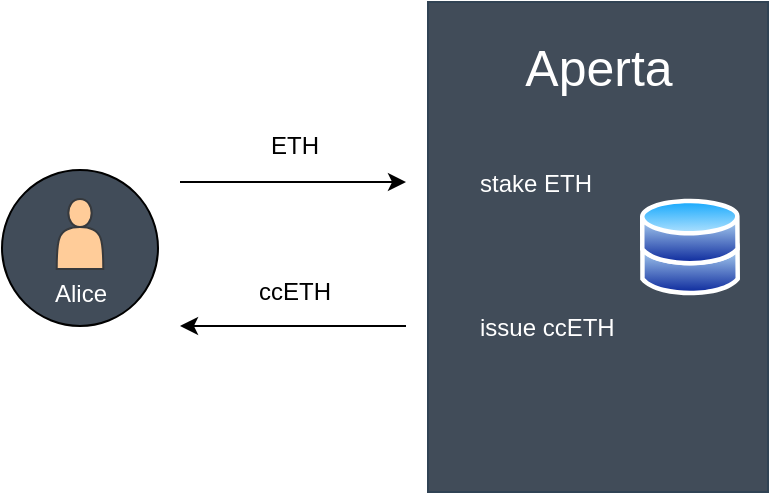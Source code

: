 <mxfile version="20.8.23" type="github" pages="2">
  <diagram name="cc (n) token" id="JvDzSgPygLWXZZ9vSR6P">
    <mxGraphModel dx="1434" dy="807" grid="0" gridSize="10" guides="1" tooltips="1" connect="1" arrows="1" fold="1" page="1" pageScale="1" pageWidth="1500" pageHeight="800" math="0" shadow="0">
      <root>
        <mxCell id="0" />
        <mxCell id="1" parent="0" />
        <mxCell id="b1T_WZOw3gfvqrOd4QlI-1" value="" style="group" vertex="1" connectable="0" parent="1">
          <mxGeometry x="414" y="292" width="383" height="245" as="geometry" />
        </mxCell>
        <mxCell id="5oJiJIDe_rZSl5cIz4C3-2" value="" style="rounded=0;whiteSpace=wrap;html=1;fillColor=#414C59;fontColor=#ffffff;strokeColor=#314354;" vertex="1" parent="b1T_WZOw3gfvqrOd4QlI-1">
          <mxGeometry x="213" width="170" height="245" as="geometry" />
        </mxCell>
        <mxCell id="5oJiJIDe_rZSl5cIz4C3-7" value="&lt;" style="group" vertex="1" connectable="0" parent="b1T_WZOw3gfvqrOd4QlI-1">
          <mxGeometry y="84" width="78" height="78" as="geometry" />
        </mxCell>
        <mxCell id="5oJiJIDe_rZSl5cIz4C3-5" value="" style="ellipse;whiteSpace=wrap;html=1;aspect=fixed;fillColor=#414C59;" vertex="1" parent="5oJiJIDe_rZSl5cIz4C3-7">
          <mxGeometry width="78" height="78" as="geometry" />
        </mxCell>
        <mxCell id="5oJiJIDe_rZSl5cIz4C3-8" value="" style="group" vertex="1" connectable="0" parent="5oJiJIDe_rZSl5cIz4C3-7">
          <mxGeometry x="16.998" y="14.552" width="44" height="60.926" as="geometry" />
        </mxCell>
        <mxCell id="5oJiJIDe_rZSl5cIz4C3-4" value="" style="shape=actor;whiteSpace=wrap;html=1;fillColor=#ffcc99;strokeColor=#36393d;" vertex="1" parent="5oJiJIDe_rZSl5cIz4C3-8">
          <mxGeometry x="10.36" width="23.284" height="34.925" as="geometry" />
        </mxCell>
        <mxCell id="5oJiJIDe_rZSl5cIz4C3-6" value="&lt;font color=&quot;#ffffff&quot;&gt;Alice&lt;/font&gt;" style="text;html=1;align=center;verticalAlign=middle;resizable=0;points=[];autosize=1;strokeColor=none;fillColor=none;" vertex="1" parent="5oJiJIDe_rZSl5cIz4C3-8">
          <mxGeometry y="34.926" width="44" height="26" as="geometry" />
        </mxCell>
        <mxCell id="5oJiJIDe_rZSl5cIz4C3-9" value="&lt;font style=&quot;font-size: 25px;&quot;&gt;Aperta&lt;/font&gt;" style="text;html=1;align=center;verticalAlign=middle;resizable=0;points=[];autosize=1;strokeColor=none;fillColor=none;fontColor=#FFFFFF;" vertex="1" parent="b1T_WZOw3gfvqrOd4QlI-1">
          <mxGeometry x="252" y="11" width="92" height="42" as="geometry" />
        </mxCell>
        <mxCell id="5oJiJIDe_rZSl5cIz4C3-10" value="" style="endArrow=classic;html=1;rounded=0;fontSize=25;fontColor=#FFFFFF;" edge="1" parent="b1T_WZOw3gfvqrOd4QlI-1">
          <mxGeometry width="50" height="50" relative="1" as="geometry">
            <mxPoint x="89" y="90" as="sourcePoint" />
            <mxPoint x="202" y="90" as="targetPoint" />
          </mxGeometry>
        </mxCell>
        <mxCell id="5oJiJIDe_rZSl5cIz4C3-11" value="" style="endArrow=classic;html=1;rounded=0;fontSize=25;fontColor=#FFFFFF;" edge="1" parent="b1T_WZOw3gfvqrOd4QlI-1">
          <mxGeometry width="50" height="50" relative="1" as="geometry">
            <mxPoint x="202" y="162" as="sourcePoint" />
            <mxPoint x="89" y="162" as="targetPoint" />
          </mxGeometry>
        </mxCell>
        <mxCell id="5oJiJIDe_rZSl5cIz4C3-12" value="&lt;font style=&quot;font-size: 12px;&quot; color=&quot;#000000&quot;&gt;ETH&lt;/font&gt;" style="text;html=1;align=center;verticalAlign=middle;resizable=0;points=[];autosize=1;strokeColor=none;fillColor=none;fontSize=25;fontColor=#FFFFFF;" vertex="1" parent="b1T_WZOw3gfvqrOd4QlI-1">
          <mxGeometry x="125" y="45" width="42" height="42" as="geometry" />
        </mxCell>
        <mxCell id="5oJiJIDe_rZSl5cIz4C3-15" value="&lt;font style=&quot;font-size: 12px;&quot; color=&quot;#000000&quot;&gt;ccETH&lt;/font&gt;" style="text;html=1;align=center;verticalAlign=middle;resizable=0;points=[];autosize=1;strokeColor=none;fillColor=none;fontSize=25;fontColor=#FFFFFF;" vertex="1" parent="b1T_WZOw3gfvqrOd4QlI-1">
          <mxGeometry x="119" y="118" width="54" height="42" as="geometry" />
        </mxCell>
        <mxCell id="5oJiJIDe_rZSl5cIz4C3-16" value="&lt;span style=&quot;color: rgb(255, 255, 255); background-color: initial;&quot;&gt;stake ETH&lt;br&gt;&lt;br&gt;&lt;br&gt;&lt;br&gt;&lt;/span&gt;&lt;br&gt;&lt;span style=&quot;color: rgb(255, 255, 255); background-color: initial;&quot;&gt;issue ccETH&amp;nbsp;&lt;/span&gt;" style="text;html=1;align=left;verticalAlign=middle;resizable=0;points=[];autosize=1;strokeColor=none;fillColor=none;fontSize=12;fontColor=#000000;" vertex="1" parent="b1T_WZOw3gfvqrOd4QlI-1">
          <mxGeometry x="237" y="78" width="89" height="98" as="geometry" />
        </mxCell>
        <mxCell id="5oJiJIDe_rZSl5cIz4C3-17" value="" style="aspect=fixed;perimeter=ellipsePerimeter;html=1;align=center;shadow=0;dashed=0;spacingTop=3;image;image=img/lib/active_directory/databases.svg;fontSize=12;fontColor=#FFFFFF;fillColor=#414C59;" vertex="1" parent="b1T_WZOw3gfvqrOd4QlI-1">
          <mxGeometry x="319" y="98" width="50" height="49" as="geometry" />
        </mxCell>
      </root>
    </mxGraphModel>
  </diagram>
  <diagram id="KQE53FJb_F07qZYB-dmU" name="ft (n) token">
    <mxGraphModel dx="1434" dy="807" grid="0" gridSize="10" guides="1" tooltips="1" connect="1" arrows="1" fold="1" page="1" pageScale="1" pageWidth="1500" pageHeight="800" math="0" shadow="0">
      <root>
        <mxCell id="0" />
        <mxCell id="1" parent="0" />
        <mxCell id="IOonDxJ0ennn_Q649X1q-3" value="&lt;" style="group" vertex="1" connectable="0" parent="1">
          <mxGeometry x="414" y="376" width="78" height="78" as="geometry" />
        </mxCell>
        <mxCell id="IOonDxJ0ennn_Q649X1q-4" value="" style="ellipse;whiteSpace=wrap;html=1;aspect=fixed;fillColor=#414C59;" vertex="1" parent="IOonDxJ0ennn_Q649X1q-3">
          <mxGeometry width="78" height="78" as="geometry" />
        </mxCell>
        <mxCell id="IOonDxJ0ennn_Q649X1q-5" value="" style="group" vertex="1" connectable="0" parent="IOonDxJ0ennn_Q649X1q-3">
          <mxGeometry x="16.998" y="14.552" width="44" height="60.926" as="geometry" />
        </mxCell>
        <mxCell id="IOonDxJ0ennn_Q649X1q-6" value="" style="shape=actor;whiteSpace=wrap;html=1;fillColor=#ffcc99;strokeColor=#36393d;" vertex="1" parent="IOonDxJ0ennn_Q649X1q-5">
          <mxGeometry x="10.36" width="23.284" height="34.925" as="geometry" />
        </mxCell>
        <mxCell id="IOonDxJ0ennn_Q649X1q-7" value="&lt;font color=&quot;#ffffff&quot;&gt;Alice&lt;/font&gt;" style="text;html=1;align=center;verticalAlign=middle;resizable=0;points=[];autosize=1;strokeColor=none;fillColor=none;" vertex="1" parent="IOonDxJ0ennn_Q649X1q-5">
          <mxGeometry y="34.926" width="44" height="26" as="geometry" />
        </mxCell>
        <mxCell id="IOonDxJ0ennn_Q649X1q-9" value="" style="endArrow=classic;html=1;rounded=0;fontSize=25;fontColor=#FFFFFF;" edge="1" parent="1">
          <mxGeometry width="50" height="50" relative="1" as="geometry">
            <mxPoint x="474" y="376" as="sourcePoint" />
            <mxPoint x="614" y="264" as="targetPoint" />
          </mxGeometry>
        </mxCell>
        <mxCell id="IOonDxJ0ennn_Q649X1q-10" value="" style="endArrow=classic;html=1;rounded=0;fontSize=25;fontColor=#FFFFFF;" edge="1" parent="1">
          <mxGeometry width="50" height="50" relative="1" as="geometry">
            <mxPoint x="610" y="300" as="sourcePoint" />
            <mxPoint x="494" y="395" as="targetPoint" />
          </mxGeometry>
        </mxCell>
        <mxCell id="IOonDxJ0ennn_Q649X1q-11" value="&lt;font style=&quot;font-size: 12px;&quot; color=&quot;#000000&quot;&gt;ETH&lt;/font&gt;" style="text;html=1;align=center;verticalAlign=middle;resizable=0;points=[];autosize=1;strokeColor=none;fillColor=none;fontSize=25;fontColor=#FFFFFF;rotation=-40;" vertex="1" parent="1">
          <mxGeometry x="498" y="287" width="42" height="42" as="geometry" />
        </mxCell>
        <mxCell id="IOonDxJ0ennn_Q649X1q-12" value="&lt;font style=&quot;font-size: 12px;&quot; color=&quot;#000000&quot;&gt;ccETH&lt;/font&gt;" style="text;html=1;align=center;verticalAlign=middle;resizable=0;points=[];autosize=1;strokeColor=none;fillColor=none;fontSize=25;fontColor=#FFFFFF;rotation=-40;" vertex="1" parent="1">
          <mxGeometry x="537" y="347" width="54" height="42" as="geometry" />
        </mxCell>
        <mxCell id="YBtsQgrE5UWfzWZEBElf-1" value="" style="group" vertex="1" connectable="0" parent="1">
          <mxGeometry x="619" y="203" width="120" height="159" as="geometry" />
        </mxCell>
        <mxCell id="IOonDxJ0ennn_Q649X1q-2" value="" style="rounded=0;whiteSpace=wrap;html=1;fillColor=#414C59;fontColor=#ffffff;strokeColor=#314354;" vertex="1" parent="YBtsQgrE5UWfzWZEBElf-1">
          <mxGeometry width="120.0" height="159" as="geometry" />
        </mxCell>
        <mxCell id="IOonDxJ0ennn_Q649X1q-8" value="&lt;font style=&quot;font-size: 25px;&quot;&gt;Aperta&lt;/font&gt;" style="text;html=1;align=center;verticalAlign=middle;resizable=0;points=[];autosize=1;strokeColor=none;fillColor=none;fontColor=#FFFFFF;" vertex="1" parent="YBtsQgrE5UWfzWZEBElf-1">
          <mxGeometry x="15.439" y="4.999" width="92" height="42" as="geometry" />
        </mxCell>
        <mxCell id="IOonDxJ0ennn_Q649X1q-13" value="&lt;span style=&quot;color: rgb(255, 255, 255); background-color: initial;&quot;&gt;stake ETH&lt;br&gt;&lt;br&gt;&lt;/span&gt;&lt;br&gt;&lt;span style=&quot;color: rgb(255, 255, 255); background-color: initial;&quot;&gt;issue ccETH&amp;nbsp;&lt;/span&gt;" style="text;html=1;align=left;verticalAlign=middle;resizable=0;points=[];autosize=1;strokeColor=none;fillColor=none;fontSize=12;fontColor=#000000;" vertex="1" parent="YBtsQgrE5UWfzWZEBElf-1">
          <mxGeometry x="16.941" y="64.62" width="89" height="70" as="geometry" />
        </mxCell>
        <mxCell id="IOonDxJ0ennn_Q649X1q-14" value="" style="aspect=fixed;perimeter=ellipsePerimeter;html=1;align=center;shadow=0;dashed=0;spacingTop=3;image;image=img/lib/active_directory/databases.svg;fontSize=12;fontColor=#FFFFFF;fillColor=#414C59;" vertex="1" parent="YBtsQgrE5UWfzWZEBElf-1">
          <mxGeometry x="84.004" y="80" width="30.12" height="29.517" as="geometry" />
        </mxCell>
        <mxCell id="YBtsQgrE5UWfzWZEBElf-2" value="&amp;nbsp; &lt;b&gt;claim yield&lt;/b&gt;:&lt;br&gt;&lt;br&gt;&lt;span style=&quot;white-space: pre;&quot;&gt;	&lt;/span&gt;- ccETH balance&lt;br&gt;&lt;br&gt;&lt;span style=&quot;white-space: pre;&quot;&gt;	&lt;/span&gt;- staking duration" style="rounded=0;whiteSpace=wrap;html=1;fontSize=12;fontColor=#FFFFFF;fillColor=#414C59;align=left;" vertex="1" parent="1">
          <mxGeometry x="606" y="503" width="138" height="88" as="geometry" />
        </mxCell>
        <mxCell id="YBtsQgrE5UWfzWZEBElf-3" value="" style="endArrow=classic;html=1;rounded=0;fontSize=25;fontColor=#FFFFFF;" edge="1" parent="1">
          <mxGeometry width="50" height="50" relative="1" as="geometry">
            <mxPoint x="480" y="449" as="sourcePoint" />
            <mxPoint x="603" y="534" as="targetPoint" />
          </mxGeometry>
        </mxCell>
        <mxCell id="YBtsQgrE5UWfzWZEBElf-4" value="" style="endArrow=classic;html=1;rounded=0;fontSize=25;fontColor=#FFFFFF;" edge="1" parent="1">
          <mxGeometry width="50" height="50" relative="1" as="geometry">
            <mxPoint x="600" y="556" as="sourcePoint" />
            <mxPoint x="459" y="459" as="targetPoint" />
          </mxGeometry>
        </mxCell>
        <mxCell id="YBtsQgrE5UWfzWZEBElf-5" value="&lt;font color=&quot;#000000&quot;&gt;Claim the Yield&lt;/font&gt;" style="text;html=1;align=center;verticalAlign=middle;resizable=0;points=[];autosize=1;strokeColor=none;fillColor=none;fontSize=12;fontColor=#FFFFFF;rotation=35;" vertex="1" parent="1">
          <mxGeometry x="501" y="457" width="98" height="26" as="geometry" />
        </mxCell>
        <mxCell id="YBtsQgrE5UWfzWZEBElf-6" value="&lt;font style=&quot;font-size: 12px;&quot; color=&quot;#000000&quot;&gt;ftETH&lt;/font&gt;" style="text;html=1;align=center;verticalAlign=middle;resizable=0;points=[];autosize=1;strokeColor=none;fillColor=none;fontSize=25;fontColor=#FFFFFF;rotation=35;" vertex="1" parent="1">
          <mxGeometry x="488" y="490" width="49" height="42" as="geometry" />
        </mxCell>
        <mxCell id="YBtsQgrE5UWfzWZEBElf-8" value="&amp;nbsp; redeem&lt;b&gt;&amp;nbsp;ft ETH&lt;/b&gt;:" style="rounded=0;whiteSpace=wrap;html=1;fontSize=12;fontColor=#FFFFFF;fillColor=#414C59;align=left;" vertex="1" parent="1">
          <mxGeometry x="202" y="390.5" width="104" height="49" as="geometry" />
        </mxCell>
        <mxCell id="YBtsQgrE5UWfzWZEBElf-9" value="" style="endArrow=classic;html=1;rounded=0;fontSize=25;fontColor=#FFFFFF;" edge="1" parent="1">
          <mxGeometry width="50" height="50" relative="1" as="geometry">
            <mxPoint x="311" y="434" as="sourcePoint" />
            <mxPoint x="410" y="434" as="targetPoint" />
          </mxGeometry>
        </mxCell>
        <mxCell id="YBtsQgrE5UWfzWZEBElf-10" value="" style="endArrow=classic;html=1;rounded=0;fontSize=25;fontColor=#FFFFFF;" edge="1" parent="1">
          <mxGeometry width="50" height="50" relative="1" as="geometry">
            <mxPoint x="411" y="402" as="sourcePoint" />
            <mxPoint x="312" y="402" as="targetPoint" />
          </mxGeometry>
        </mxCell>
        <mxCell id="YBtsQgrE5UWfzWZEBElf-11" value="&lt;font style=&quot;font-size: 12px;&quot; color=&quot;#000000&quot;&gt;ftETH&lt;/font&gt;" style="text;html=1;align=center;verticalAlign=middle;resizable=0;points=[];autosize=1;strokeColor=none;fillColor=none;fontSize=25;fontColor=#FFFFFF;rotation=0;" vertex="1" parent="1">
          <mxGeometry x="338" y="362" width="49" height="42" as="geometry" />
        </mxCell>
        <mxCell id="YBtsQgrE5UWfzWZEBElf-12" value="&lt;font style=&quot;font-size: 12px;&quot; color=&quot;#000000&quot;&gt;ccETH&lt;/font&gt;" style="text;html=1;align=center;verticalAlign=middle;resizable=0;points=[];autosize=1;strokeColor=none;fillColor=none;fontSize=25;fontColor=#FFFFFF;rotation=0;" vertex="1" parent="1">
          <mxGeometry x="333" y="424" width="54" height="42" as="geometry" />
        </mxCell>
      </root>
    </mxGraphModel>
  </diagram>
</mxfile>
